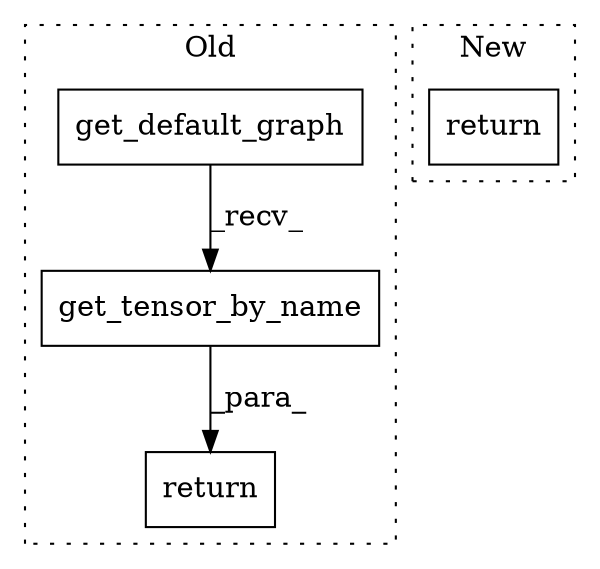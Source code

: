 digraph G {
subgraph cluster0 {
1 [label="get_default_graph" a="32" s="5417" l="19" shape="box"];
3 [label="return" a="41" s="6070" l="7" shape="box"];
4 [label="get_tensor_by_name" a="32" s="5437,5476" l="19,1" shape="box"];
label = "Old";
style="dotted";
}
subgraph cluster1 {
2 [label="return" a="41" s="5864" l="7" shape="box"];
label = "New";
style="dotted";
}
1 -> 4 [label="_recv_"];
4 -> 3 [label="_para_"];
}